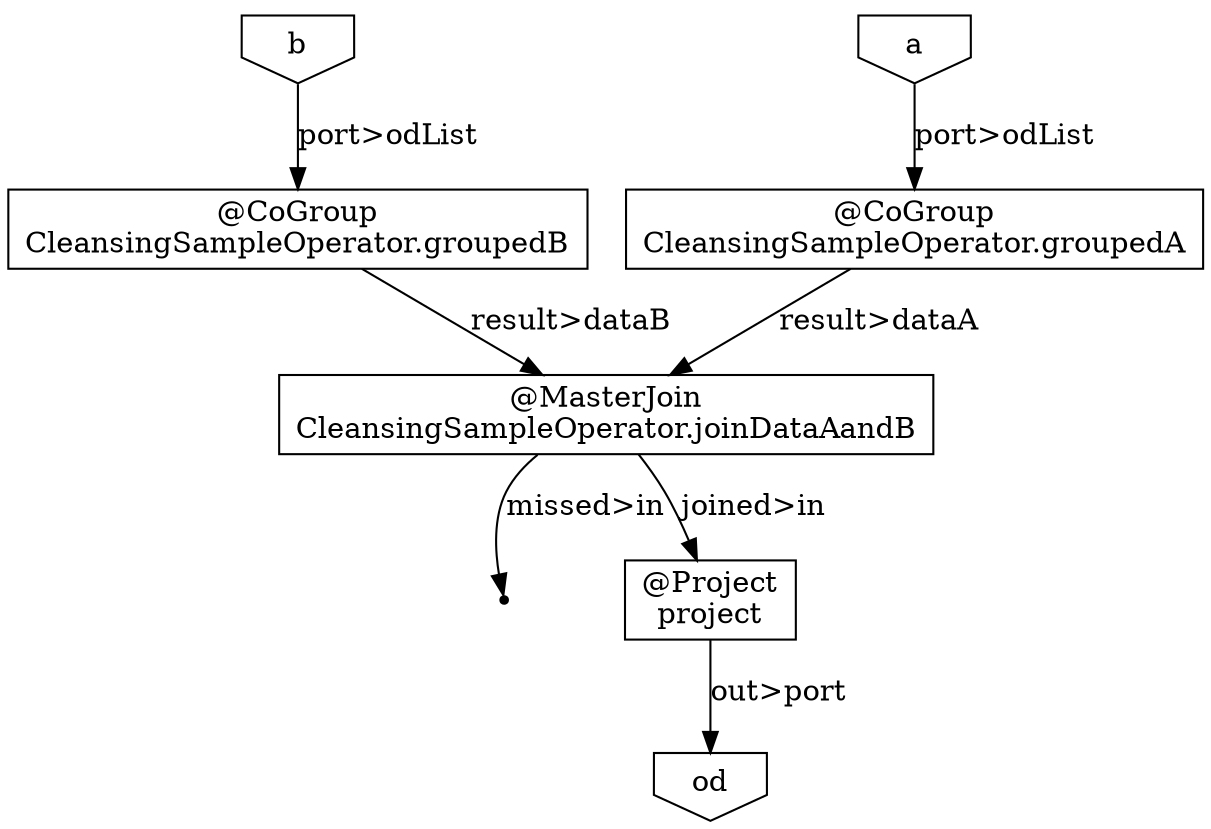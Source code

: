 digraph {
    "64830ad1-aee5-4837-a90c-ca7dfde03c46" [shape=invhouse, label="b"];
    "e2ac1791-40a9-4c7b-b742-3c8d22a04fb7" [shape=box, label="@CoGroup\nCleansingSampleOperator.groupedA"];
    "da33e075-a7c8-4637-ae18-886f65acff23" [shape=invhouse, label="a"];
    "1eed620f-a56d-4a75-bfe3-feb0fbbf1c06" [shape=point];
    "56d11b0b-6815-423a-9025-155724493ea4" [shape=invhouse, label="od"];
    "923768c3-322e-49ad-a350-61e60aba74e1" [shape=box, label="@CoGroup\nCleansingSampleOperator.groupedB"];
    "0473b0f1-dedb-493c-96b7-ee995c7a647d" [shape=box, label="@MasterJoin\nCleansingSampleOperator.joinDataAandB"];
    "c692d84c-4a2f-4a3d-ad98-4631c833ffb0" [shape=box, label="@Project\nproject"];
    "64830ad1-aee5-4837-a90c-ca7dfde03c46" -> "923768c3-322e-49ad-a350-61e60aba74e1" [label="port>odList"];
    "e2ac1791-40a9-4c7b-b742-3c8d22a04fb7" -> "0473b0f1-dedb-493c-96b7-ee995c7a647d" [label="result>dataA"];
    "da33e075-a7c8-4637-ae18-886f65acff23" -> "e2ac1791-40a9-4c7b-b742-3c8d22a04fb7" [label="port>odList"];
    "923768c3-322e-49ad-a350-61e60aba74e1" -> "0473b0f1-dedb-493c-96b7-ee995c7a647d" [label="result>dataB"];
    "0473b0f1-dedb-493c-96b7-ee995c7a647d" -> "c692d84c-4a2f-4a3d-ad98-4631c833ffb0" [label="joined>in"];
    "0473b0f1-dedb-493c-96b7-ee995c7a647d" -> "1eed620f-a56d-4a75-bfe3-feb0fbbf1c06" [label="missed>in"];
    "c692d84c-4a2f-4a3d-ad98-4631c833ffb0" -> "56d11b0b-6815-423a-9025-155724493ea4" [label="out>port"];
}
